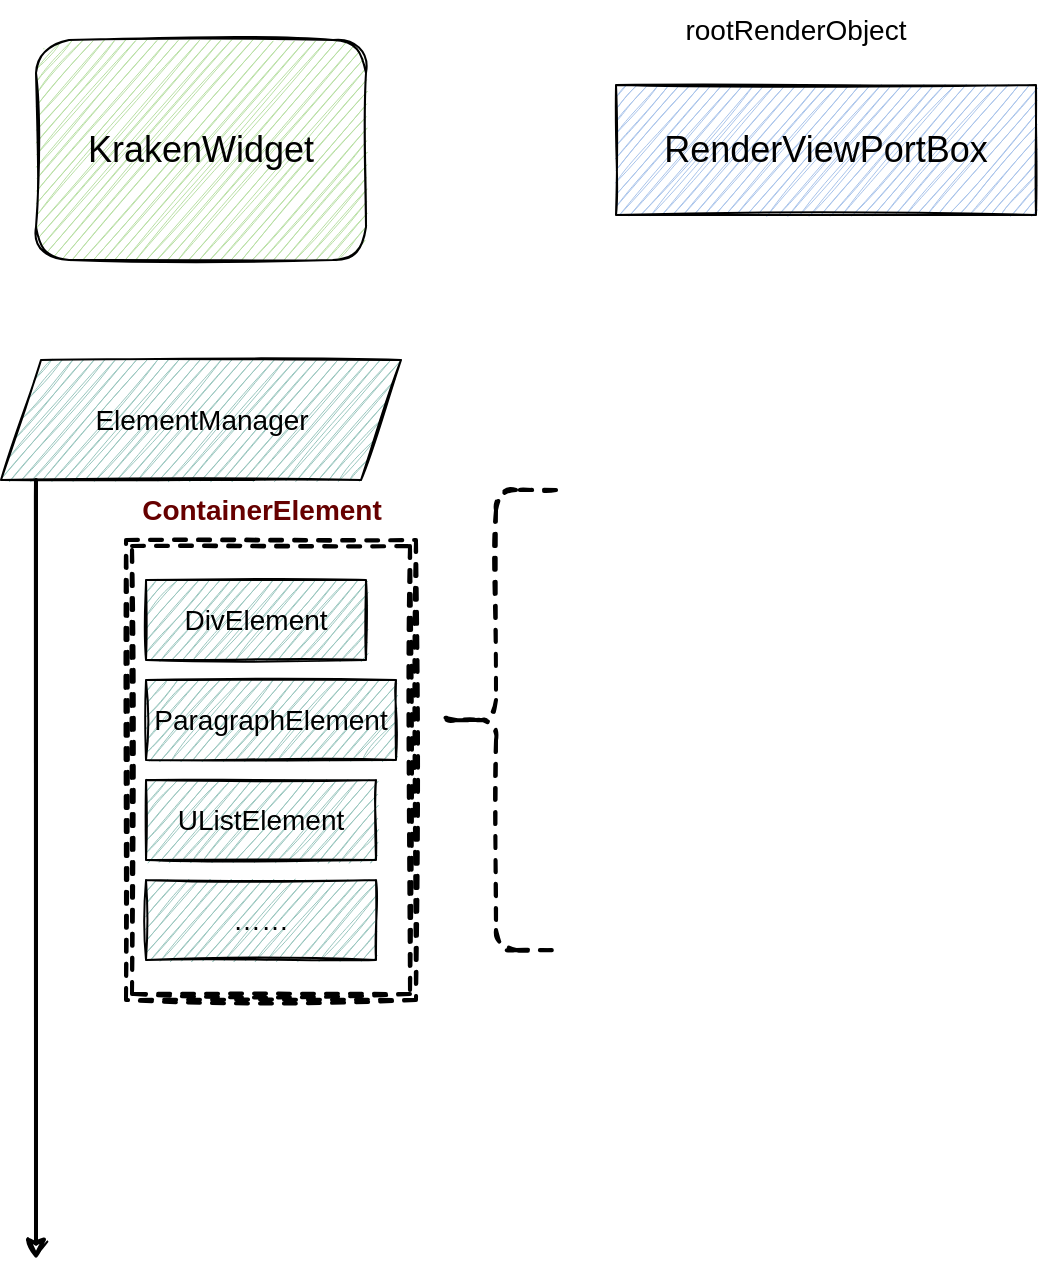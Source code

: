 <mxfile version="14.6.13" type="github">
  <diagram id="Sknh2KHDVTYEBVQNKLe9" name="Page-1">
    <mxGraphModel dx="2066" dy="1074" grid="1" gridSize="10" guides="1" tooltips="1" connect="1" arrows="1" fold="1" page="1" pageScale="1" pageWidth="827" pageHeight="1169" math="0" shadow="0">
      <root>
        <mxCell id="0" />
        <mxCell id="1" parent="0" />
        <mxCell id="B0hIs_xBHr-irciE7WSH-1" value="KrakenWidget" style="rounded=1;whiteSpace=wrap;html=1;fontSize=18;fillColor=#B9E0A5;sketch=1;" vertex="1" parent="1">
          <mxGeometry x="70" y="390" width="165" height="110" as="geometry" />
        </mxCell>
        <mxCell id="B0hIs_xBHr-irciE7WSH-2" value="RenderViewPortBox" style="rounded=0;whiteSpace=wrap;html=1;fontSize=18;fillColor=#A9C4EB;sketch=1;" vertex="1" parent="1">
          <mxGeometry x="360" y="412.5" width="210" height="65" as="geometry" />
        </mxCell>
        <mxCell id="B0hIs_xBHr-irciE7WSH-3" value="rootRenderObject" style="text;html=1;strokeColor=none;fillColor=none;align=center;verticalAlign=middle;whiteSpace=wrap;rounded=0;fontSize=14;fontColor=#000000;sketch=1;" vertex="1" parent="1">
          <mxGeometry x="380" y="370" width="140" height="30" as="geometry" />
        </mxCell>
        <mxCell id="B0hIs_xBHr-irciE7WSH-7" value="ElementManager" style="shape=parallelogram;perimeter=parallelogramPerimeter;whiteSpace=wrap;html=1;fixedSize=1;fontSize=14;fontColor=#000000;fillColor=#9AC7BF;sketch=1;" vertex="1" parent="1">
          <mxGeometry x="52.5" y="550" width="200" height="60" as="geometry" />
        </mxCell>
        <mxCell id="B0hIs_xBHr-irciE7WSH-8" value="" style="endArrow=classic;html=1;fontSize=14;fontColor=#000000;sketch=1;strokeWidth=2;" edge="1" parent="1">
          <mxGeometry width="50" height="50" relative="1" as="geometry">
            <mxPoint x="70" y="610" as="sourcePoint" />
            <mxPoint x="70" y="1000" as="targetPoint" />
          </mxGeometry>
        </mxCell>
        <mxCell id="B0hIs_xBHr-irciE7WSH-9" value="DivElement" style="rounded=0;whiteSpace=wrap;html=1;fontSize=14;fontColor=#000000;fillColor=#9AC7BF;sketch=1;" vertex="1" parent="1">
          <mxGeometry x="125" y="660" width="110" height="40" as="geometry" />
        </mxCell>
        <mxCell id="B0hIs_xBHr-irciE7WSH-10" value="ParagraphElement" style="rounded=0;whiteSpace=wrap;html=1;fontSize=14;fontColor=#000000;fillColor=#9AC7BF;sketch=1;" vertex="1" parent="1">
          <mxGeometry x="125" y="710" width="125" height="40" as="geometry" />
        </mxCell>
        <mxCell id="B0hIs_xBHr-irciE7WSH-11" value="UListElement" style="rounded=0;whiteSpace=wrap;html=1;fontSize=14;fontColor=#000000;fillColor=#9AC7BF;sketch=1;" vertex="1" parent="1">
          <mxGeometry x="125" y="760" width="115" height="40" as="geometry" />
        </mxCell>
        <mxCell id="B0hIs_xBHr-irciE7WSH-12" value="……" style="rounded=0;whiteSpace=wrap;html=1;fontSize=14;fontColor=#000000;fillColor=#9AC7BF;sketch=1;" vertex="1" parent="1">
          <mxGeometry x="125" y="810" width="115" height="40" as="geometry" />
        </mxCell>
        <mxCell id="B0hIs_xBHr-irciE7WSH-16" value="" style="shape=ext;double=1;rounded=0;whiteSpace=wrap;html=1;dashed=1;sketch=1;fontSize=14;fontColor=#000000;strokeWidth=2;fillColor=none;" vertex="1" parent="1">
          <mxGeometry x="115" y="640" width="145" height="230" as="geometry" />
        </mxCell>
        <mxCell id="B0hIs_xBHr-irciE7WSH-17" value="ContainerElement" style="text;html=1;strokeColor=none;fillColor=none;align=center;verticalAlign=middle;whiteSpace=wrap;rounded=0;dashed=1;sketch=1;fontSize=14;fontColor=#660000;fontStyle=1" vertex="1" parent="1">
          <mxGeometry x="112.5" y="610" width="140" height="30" as="geometry" />
        </mxCell>
        <mxCell id="B0hIs_xBHr-irciE7WSH-19" value="" style="shape=curlyBracket;whiteSpace=wrap;html=1;rounded=1;dashed=1;sketch=1;fontSize=14;fontColor=#660000;strokeWidth=2;fillColor=none;" vertex="1" parent="1">
          <mxGeometry x="270" y="615" width="60" height="230" as="geometry" />
        </mxCell>
      </root>
    </mxGraphModel>
  </diagram>
</mxfile>
